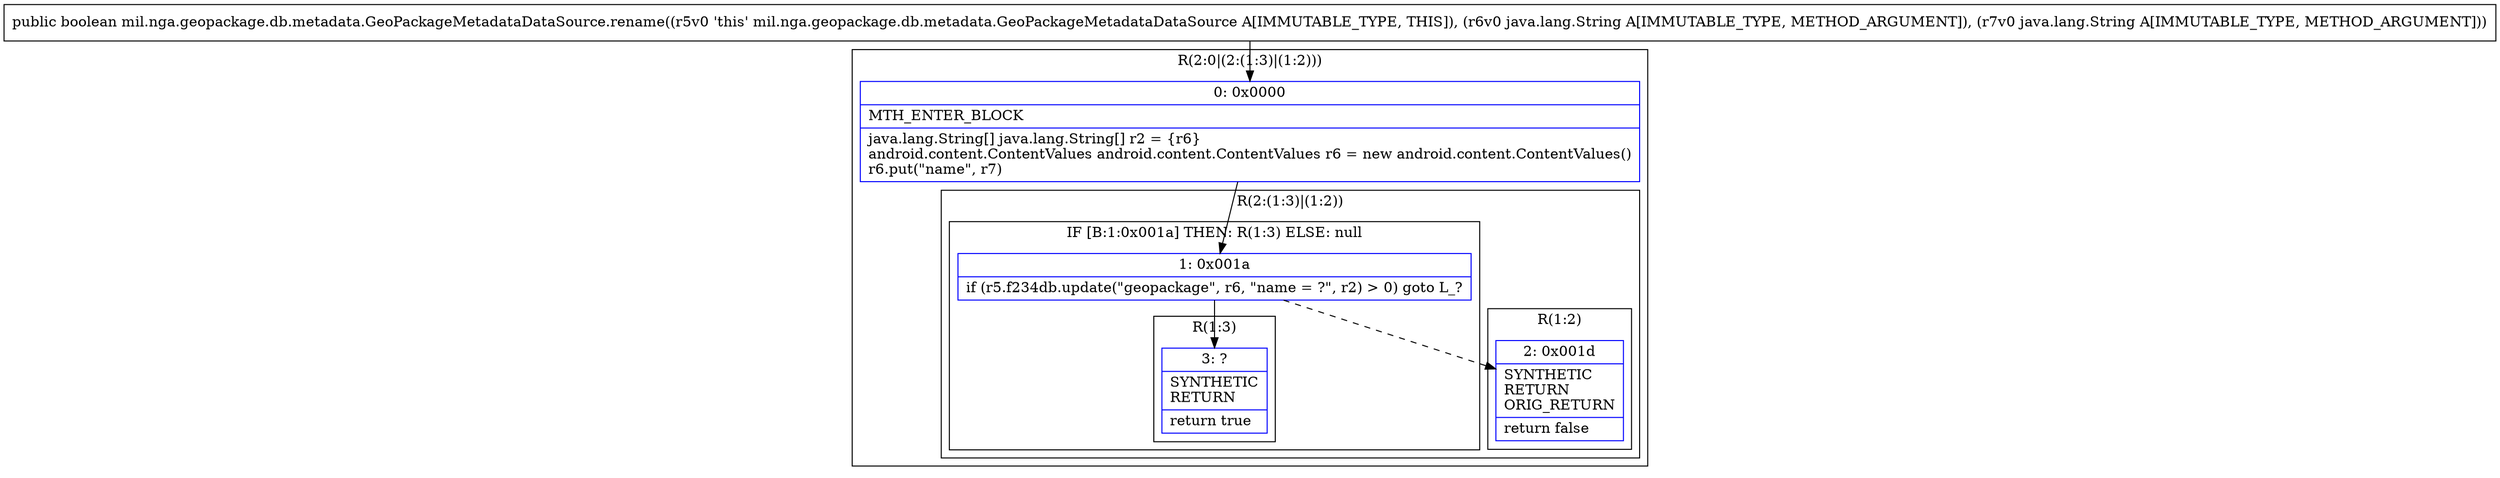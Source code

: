 digraph "CFG formil.nga.geopackage.db.metadata.GeoPackageMetadataDataSource.rename(Ljava\/lang\/String;Ljava\/lang\/String;)Z" {
subgraph cluster_Region_584001045 {
label = "R(2:0|(2:(1:3)|(1:2)))";
node [shape=record,color=blue];
Node_0 [shape=record,label="{0\:\ 0x0000|MTH_ENTER_BLOCK\l|java.lang.String[] java.lang.String[] r2 = \{r6\}\landroid.content.ContentValues android.content.ContentValues r6 = new android.content.ContentValues()\lr6.put(\"name\", r7)\l}"];
subgraph cluster_Region_1879889582 {
label = "R(2:(1:3)|(1:2))";
node [shape=record,color=blue];
subgraph cluster_IfRegion_1413971886 {
label = "IF [B:1:0x001a] THEN: R(1:3) ELSE: null";
node [shape=record,color=blue];
Node_1 [shape=record,label="{1\:\ 0x001a|if (r5.f234db.update(\"geopackage\", r6, \"name = ?\", r2) \> 0) goto L_?\l}"];
subgraph cluster_Region_447393624 {
label = "R(1:3)";
node [shape=record,color=blue];
Node_3 [shape=record,label="{3\:\ ?|SYNTHETIC\lRETURN\l|return true\l}"];
}
}
subgraph cluster_Region_1762902122 {
label = "R(1:2)";
node [shape=record,color=blue];
Node_2 [shape=record,label="{2\:\ 0x001d|SYNTHETIC\lRETURN\lORIG_RETURN\l|return false\l}"];
}
}
}
MethodNode[shape=record,label="{public boolean mil.nga.geopackage.db.metadata.GeoPackageMetadataDataSource.rename((r5v0 'this' mil.nga.geopackage.db.metadata.GeoPackageMetadataDataSource A[IMMUTABLE_TYPE, THIS]), (r6v0 java.lang.String A[IMMUTABLE_TYPE, METHOD_ARGUMENT]), (r7v0 java.lang.String A[IMMUTABLE_TYPE, METHOD_ARGUMENT])) }"];
MethodNode -> Node_0;
Node_0 -> Node_1;
Node_1 -> Node_2[style=dashed];
Node_1 -> Node_3;
}

